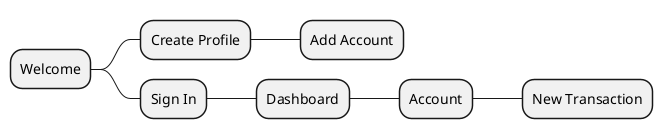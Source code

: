 @startmindmap
* Welcome

** Create Profile
*** Add Account

** Sign In
*** Dashboard
**** Account
***** New Transaction
@endmindmap
